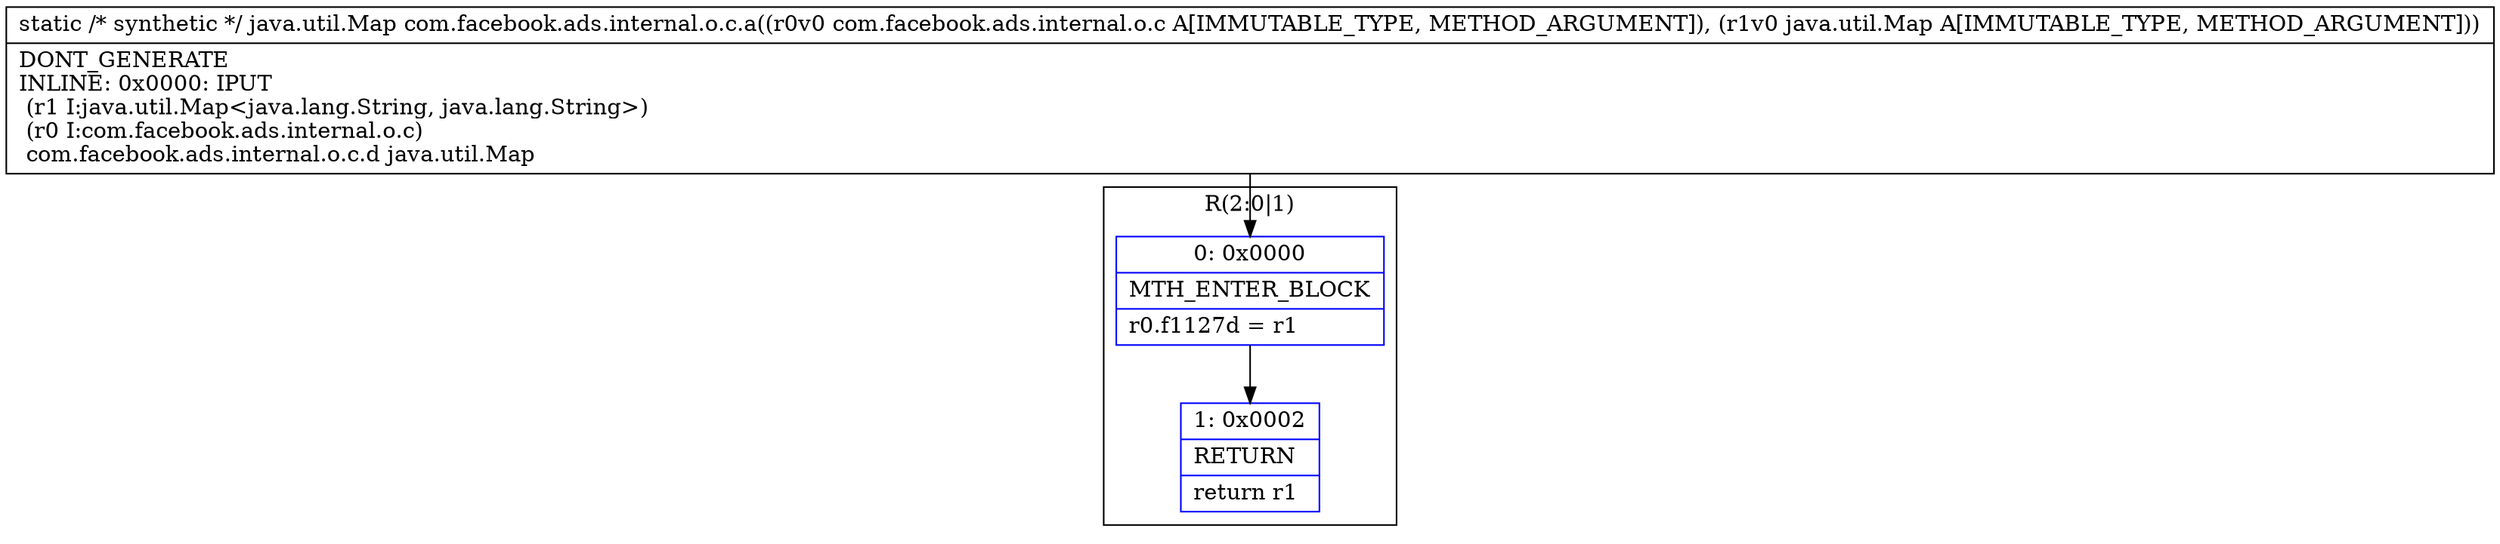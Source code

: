 digraph "CFG forcom.facebook.ads.internal.o.c.a(Lcom\/facebook\/ads\/internal\/o\/c;Ljava\/util\/Map;)Ljava\/util\/Map;" {
subgraph cluster_Region_1355996440 {
label = "R(2:0|1)";
node [shape=record,color=blue];
Node_0 [shape=record,label="{0\:\ 0x0000|MTH_ENTER_BLOCK\l|r0.f1127d = r1\l}"];
Node_1 [shape=record,label="{1\:\ 0x0002|RETURN\l|return r1\l}"];
}
MethodNode[shape=record,label="{static \/* synthetic *\/ java.util.Map com.facebook.ads.internal.o.c.a((r0v0 com.facebook.ads.internal.o.c A[IMMUTABLE_TYPE, METHOD_ARGUMENT]), (r1v0 java.util.Map A[IMMUTABLE_TYPE, METHOD_ARGUMENT]))  | DONT_GENERATE\lINLINE: 0x0000: IPUT  \l  (r1 I:java.util.Map\<java.lang.String, java.lang.String\>)\l  (r0 I:com.facebook.ads.internal.o.c)\l com.facebook.ads.internal.o.c.d java.util.Map\l}"];
MethodNode -> Node_0;
Node_0 -> Node_1;
}


